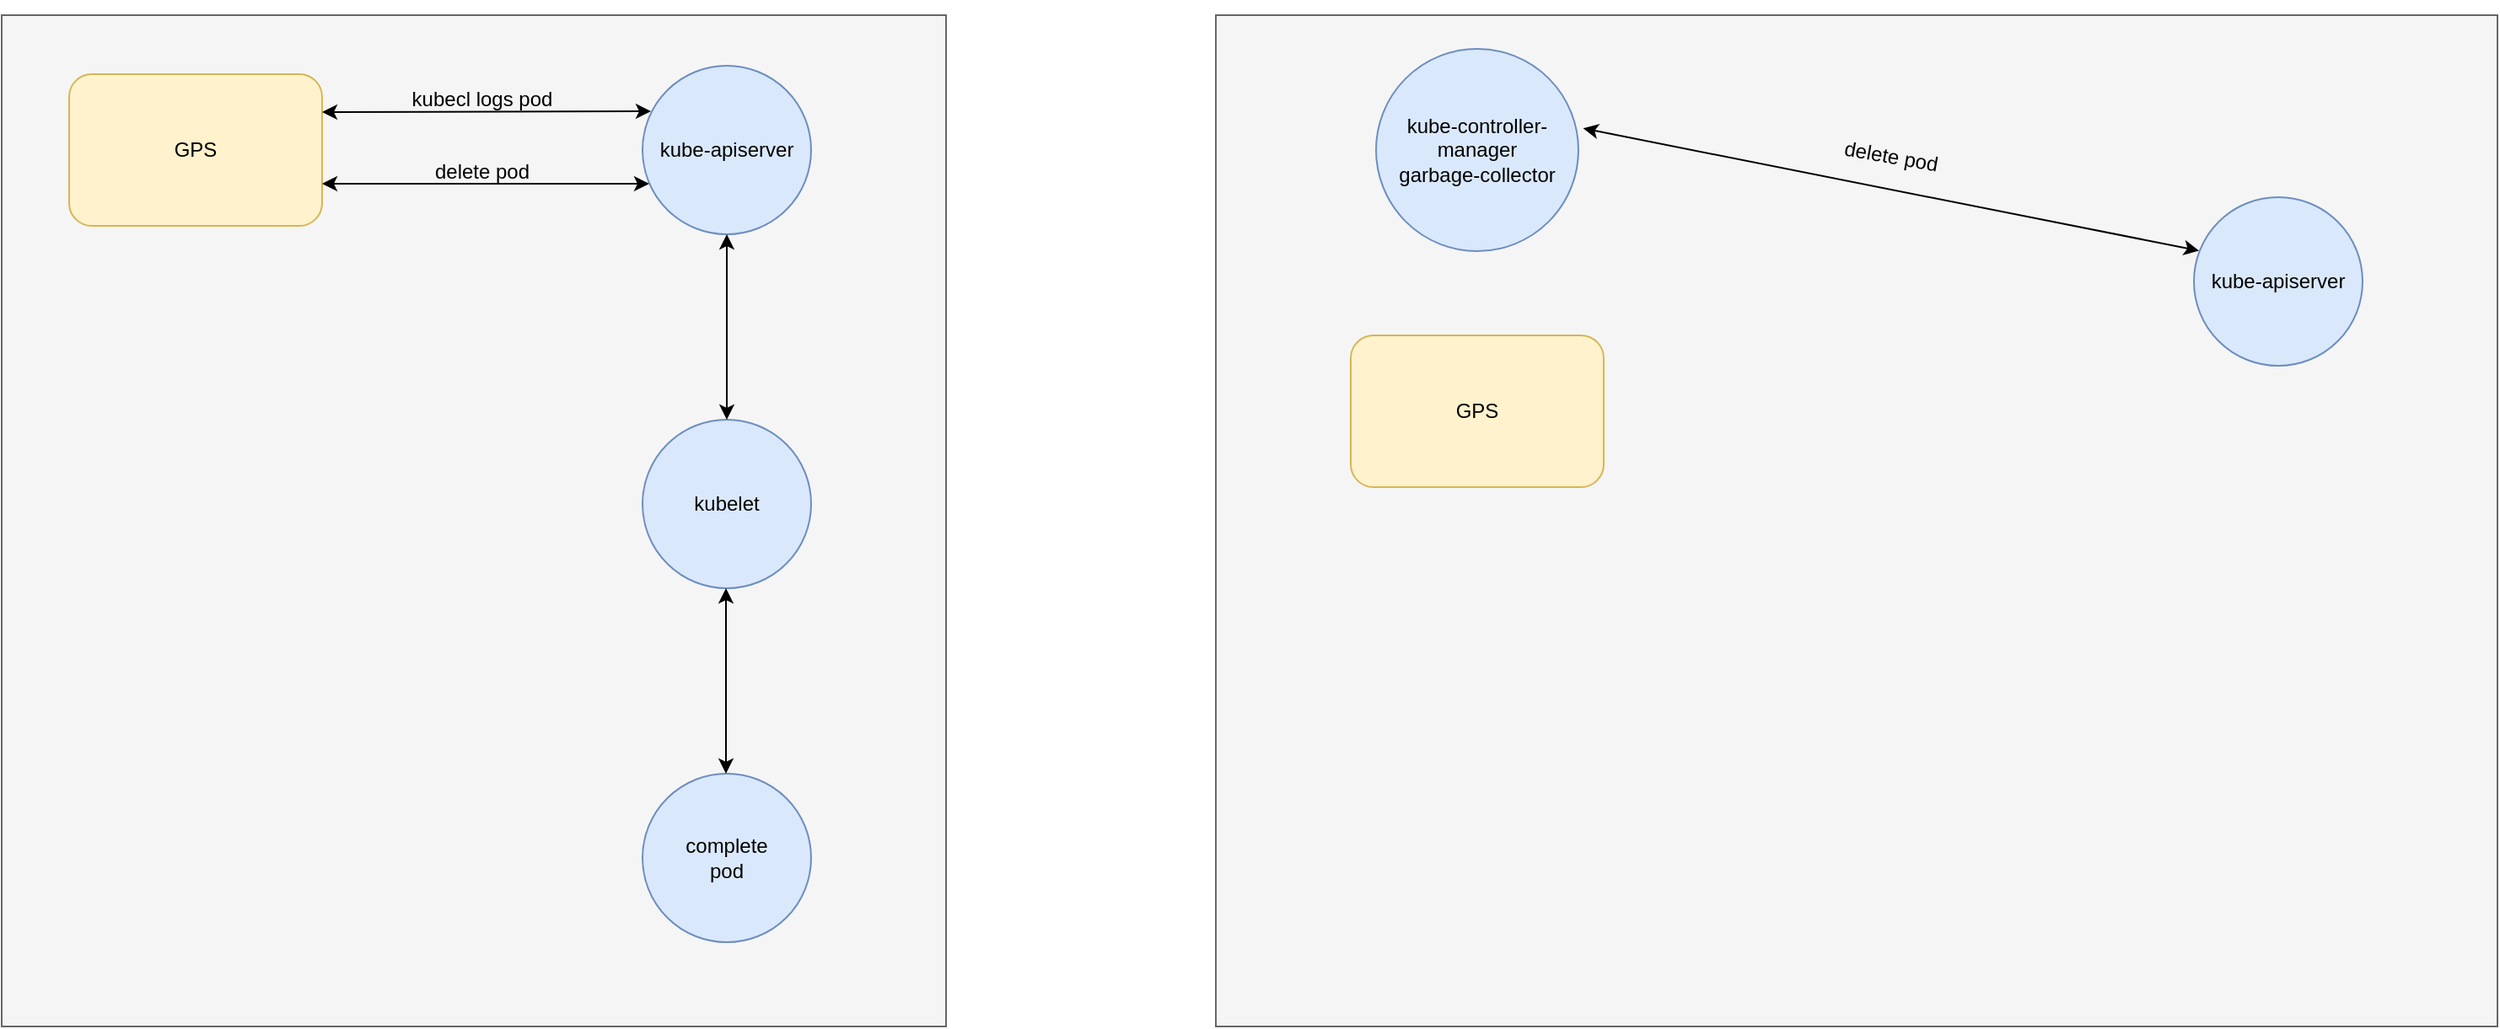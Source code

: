 <mxfile version="20.0.4" type="github">
  <diagram id="x_euS4OiCh0xsqQVf86B" name="Page-1">
    <mxGraphModel dx="946" dy="531" grid="1" gridSize="10" guides="1" tooltips="1" connect="1" arrows="1" fold="1" page="1" pageScale="1" pageWidth="850" pageHeight="1100" math="0" shadow="0">
      <root>
        <mxCell id="0" />
        <mxCell id="1" parent="0" />
        <mxCell id="dMt9pF4eRcUQxnRCVYJ3-1" value="" style="rounded=0;whiteSpace=wrap;html=1;fillColor=#f5f5f5;strokeColor=#666666;fontColor=#333333;" vertex="1" parent="1">
          <mxGeometry x="120" y="80" width="560" height="600" as="geometry" />
        </mxCell>
        <mxCell id="dMt9pF4eRcUQxnRCVYJ3-3" value="kube-apiserver" style="ellipse;whiteSpace=wrap;html=1;aspect=fixed;fillColor=#dae8fc;strokeColor=#6c8ebf;" vertex="1" parent="1">
          <mxGeometry x="500" y="110" width="100" height="100" as="geometry" />
        </mxCell>
        <mxCell id="dMt9pF4eRcUQxnRCVYJ3-4" value="GPS" style="rounded=1;whiteSpace=wrap;html=1;fillColor=#fff2cc;strokeColor=#d6b656;" vertex="1" parent="1">
          <mxGeometry x="160" y="115" width="150" height="90" as="geometry" />
        </mxCell>
        <mxCell id="dMt9pF4eRcUQxnRCVYJ3-25" value="kubelet" style="ellipse;whiteSpace=wrap;html=1;aspect=fixed;fillColor=#dae8fc;strokeColor=#6c8ebf;" vertex="1" parent="1">
          <mxGeometry x="500" y="320" width="100" height="100" as="geometry" />
        </mxCell>
        <mxCell id="dMt9pF4eRcUQxnRCVYJ3-28" value="complete&lt;br&gt;pod" style="ellipse;whiteSpace=wrap;html=1;aspect=fixed;fillColor=#dae8fc;strokeColor=#6c8ebf;" vertex="1" parent="1">
          <mxGeometry x="500" y="530" width="100" height="100" as="geometry" />
        </mxCell>
        <mxCell id="dMt9pF4eRcUQxnRCVYJ3-30" value="" style="endArrow=classic;startArrow=classic;html=1;rounded=0;entryX=0.5;entryY=1;entryDx=0;entryDy=0;exitX=0.5;exitY=0;exitDx=0;exitDy=0;" edge="1" parent="1" source="dMt9pF4eRcUQxnRCVYJ3-25" target="dMt9pF4eRcUQxnRCVYJ3-3">
          <mxGeometry width="50" height="50" relative="1" as="geometry">
            <mxPoint x="400" y="360" as="sourcePoint" />
            <mxPoint x="450" y="310" as="targetPoint" />
          </mxGeometry>
        </mxCell>
        <mxCell id="dMt9pF4eRcUQxnRCVYJ3-31" value="" style="endArrow=classic;startArrow=classic;html=1;rounded=0;entryX=0.5;entryY=1;entryDx=0;entryDy=0;exitX=0.5;exitY=0;exitDx=0;exitDy=0;" edge="1" parent="1">
          <mxGeometry width="50" height="50" relative="1" as="geometry">
            <mxPoint x="549.5" y="530" as="sourcePoint" />
            <mxPoint x="549.5" y="420" as="targetPoint" />
          </mxGeometry>
        </mxCell>
        <mxCell id="dMt9pF4eRcUQxnRCVYJ3-12" value="" style="group" vertex="1" connectable="0" parent="1">
          <mxGeometry x="360" y="115" width="90" height="30" as="geometry" />
        </mxCell>
        <mxCell id="dMt9pF4eRcUQxnRCVYJ3-7" value="kubecl logs pod" style="text;html=1;strokeColor=none;fillColor=none;align=center;verticalAlign=middle;whiteSpace=wrap;rounded=0;" vertex="1" parent="dMt9pF4eRcUQxnRCVYJ3-12">
          <mxGeometry width="90" height="30" as="geometry" />
        </mxCell>
        <mxCell id="dMt9pF4eRcUQxnRCVYJ3-33" value="" style="endArrow=classic;startArrow=classic;html=1;rounded=0;exitX=1;exitY=0.25;exitDx=0;exitDy=0;entryX=0.05;entryY=0.27;entryDx=0;entryDy=0;entryPerimeter=0;" edge="1" parent="1" source="dMt9pF4eRcUQxnRCVYJ3-4" target="dMt9pF4eRcUQxnRCVYJ3-3">
          <mxGeometry width="50" height="50" relative="1" as="geometry">
            <mxPoint x="400" y="130" as="sourcePoint" />
            <mxPoint x="500" y="138" as="targetPoint" />
          </mxGeometry>
        </mxCell>
        <mxCell id="dMt9pF4eRcUQxnRCVYJ3-34" value="" style="endArrow=classic;startArrow=classic;html=1;rounded=0;" edge="1" parent="1" source="dMt9pF4eRcUQxnRCVYJ3-1">
          <mxGeometry width="50" height="50" relative="1" as="geometry">
            <mxPoint x="400" y="130" as="sourcePoint" />
            <mxPoint x="450" y="80" as="targetPoint" />
          </mxGeometry>
        </mxCell>
        <mxCell id="dMt9pF4eRcUQxnRCVYJ3-40" value="" style="rounded=0;whiteSpace=wrap;html=1;fillColor=#f5f5f5;fontColor=#333333;strokeColor=#666666;" vertex="1" parent="1">
          <mxGeometry x="840" y="80" width="760" height="600" as="geometry" />
        </mxCell>
        <mxCell id="dMt9pF4eRcUQxnRCVYJ3-43" value="GPS" style="rounded=1;whiteSpace=wrap;html=1;fillColor=#fff2cc;strokeColor=#d6b656;" vertex="1" parent="1">
          <mxGeometry x="920" y="270" width="150" height="90" as="geometry" />
        </mxCell>
        <mxCell id="dMt9pF4eRcUQxnRCVYJ3-44" value="kube-controller-manager&lt;br&gt;garbage-collector" style="ellipse;whiteSpace=wrap;html=1;aspect=fixed;fillColor=#dae8fc;strokeColor=#6c8ebf;" vertex="1" parent="1">
          <mxGeometry x="935" y="100" width="120" height="120" as="geometry" />
        </mxCell>
        <mxCell id="dMt9pF4eRcUQxnRCVYJ3-45" value="kube-apiserver" style="ellipse;whiteSpace=wrap;html=1;aspect=fixed;fillColor=#dae8fc;strokeColor=#6c8ebf;" vertex="1" parent="1">
          <mxGeometry x="1420" y="188" width="100" height="100" as="geometry" />
        </mxCell>
        <mxCell id="dMt9pF4eRcUQxnRCVYJ3-46" value="" style="group" vertex="1" connectable="0" parent="1">
          <mxGeometry x="310" y="158" width="194" height="30" as="geometry" />
        </mxCell>
        <mxCell id="dMt9pF4eRcUQxnRCVYJ3-35" value="" style="endArrow=classic;startArrow=classic;html=1;rounded=0;" edge="1" parent="dMt9pF4eRcUQxnRCVYJ3-46">
          <mxGeometry width="50" height="50" relative="1" as="geometry">
            <mxPoint y="22" as="sourcePoint" />
            <mxPoint x="194" y="22" as="targetPoint" />
          </mxGeometry>
        </mxCell>
        <mxCell id="dMt9pF4eRcUQxnRCVYJ3-37" value="" style="group" vertex="1" connectable="0" parent="dMt9pF4eRcUQxnRCVYJ3-46">
          <mxGeometry x="50" width="90" height="30" as="geometry" />
        </mxCell>
        <mxCell id="dMt9pF4eRcUQxnRCVYJ3-38" value="delete pod" style="text;html=1;strokeColor=none;fillColor=none;align=center;verticalAlign=middle;whiteSpace=wrap;rounded=0;" vertex="1" parent="dMt9pF4eRcUQxnRCVYJ3-37">
          <mxGeometry width="90" height="30" as="geometry" />
        </mxCell>
        <mxCell id="dMt9pF4eRcUQxnRCVYJ3-51" value="" style="group;rotation=15;" vertex="1" connectable="0" parent="1">
          <mxGeometry x="1050.03" y="173.17" width="376.92" height="30" as="geometry" />
        </mxCell>
        <mxCell id="dMt9pF4eRcUQxnRCVYJ3-52" value="" style="endArrow=classic;startArrow=classic;html=1;rounded=0;" edge="1" parent="dMt9pF4eRcUQxnRCVYJ3-51">
          <mxGeometry width="50" height="50" relative="1" as="geometry">
            <mxPoint x="7.772" y="-26" as="sourcePoint" />
            <mxPoint x="372.98" y="46.58" as="targetPoint" />
          </mxGeometry>
        </mxCell>
        <mxCell id="dMt9pF4eRcUQxnRCVYJ3-53" value="" style="group;rotation=10;" vertex="1" connectable="0" parent="dMt9pF4eRcUQxnRCVYJ3-51">
          <mxGeometry x="102.973" y="-24" width="174.86" height="30" as="geometry" />
        </mxCell>
        <mxCell id="dMt9pF4eRcUQxnRCVYJ3-54" value="delete pod" style="text;html=1;strokeColor=none;fillColor=none;align=center;verticalAlign=middle;whiteSpace=wrap;rounded=0;rotation=10;" vertex="1" parent="dMt9pF4eRcUQxnRCVYJ3-53">
          <mxGeometry width="174.86" height="30" as="geometry" />
        </mxCell>
      </root>
    </mxGraphModel>
  </diagram>
</mxfile>
